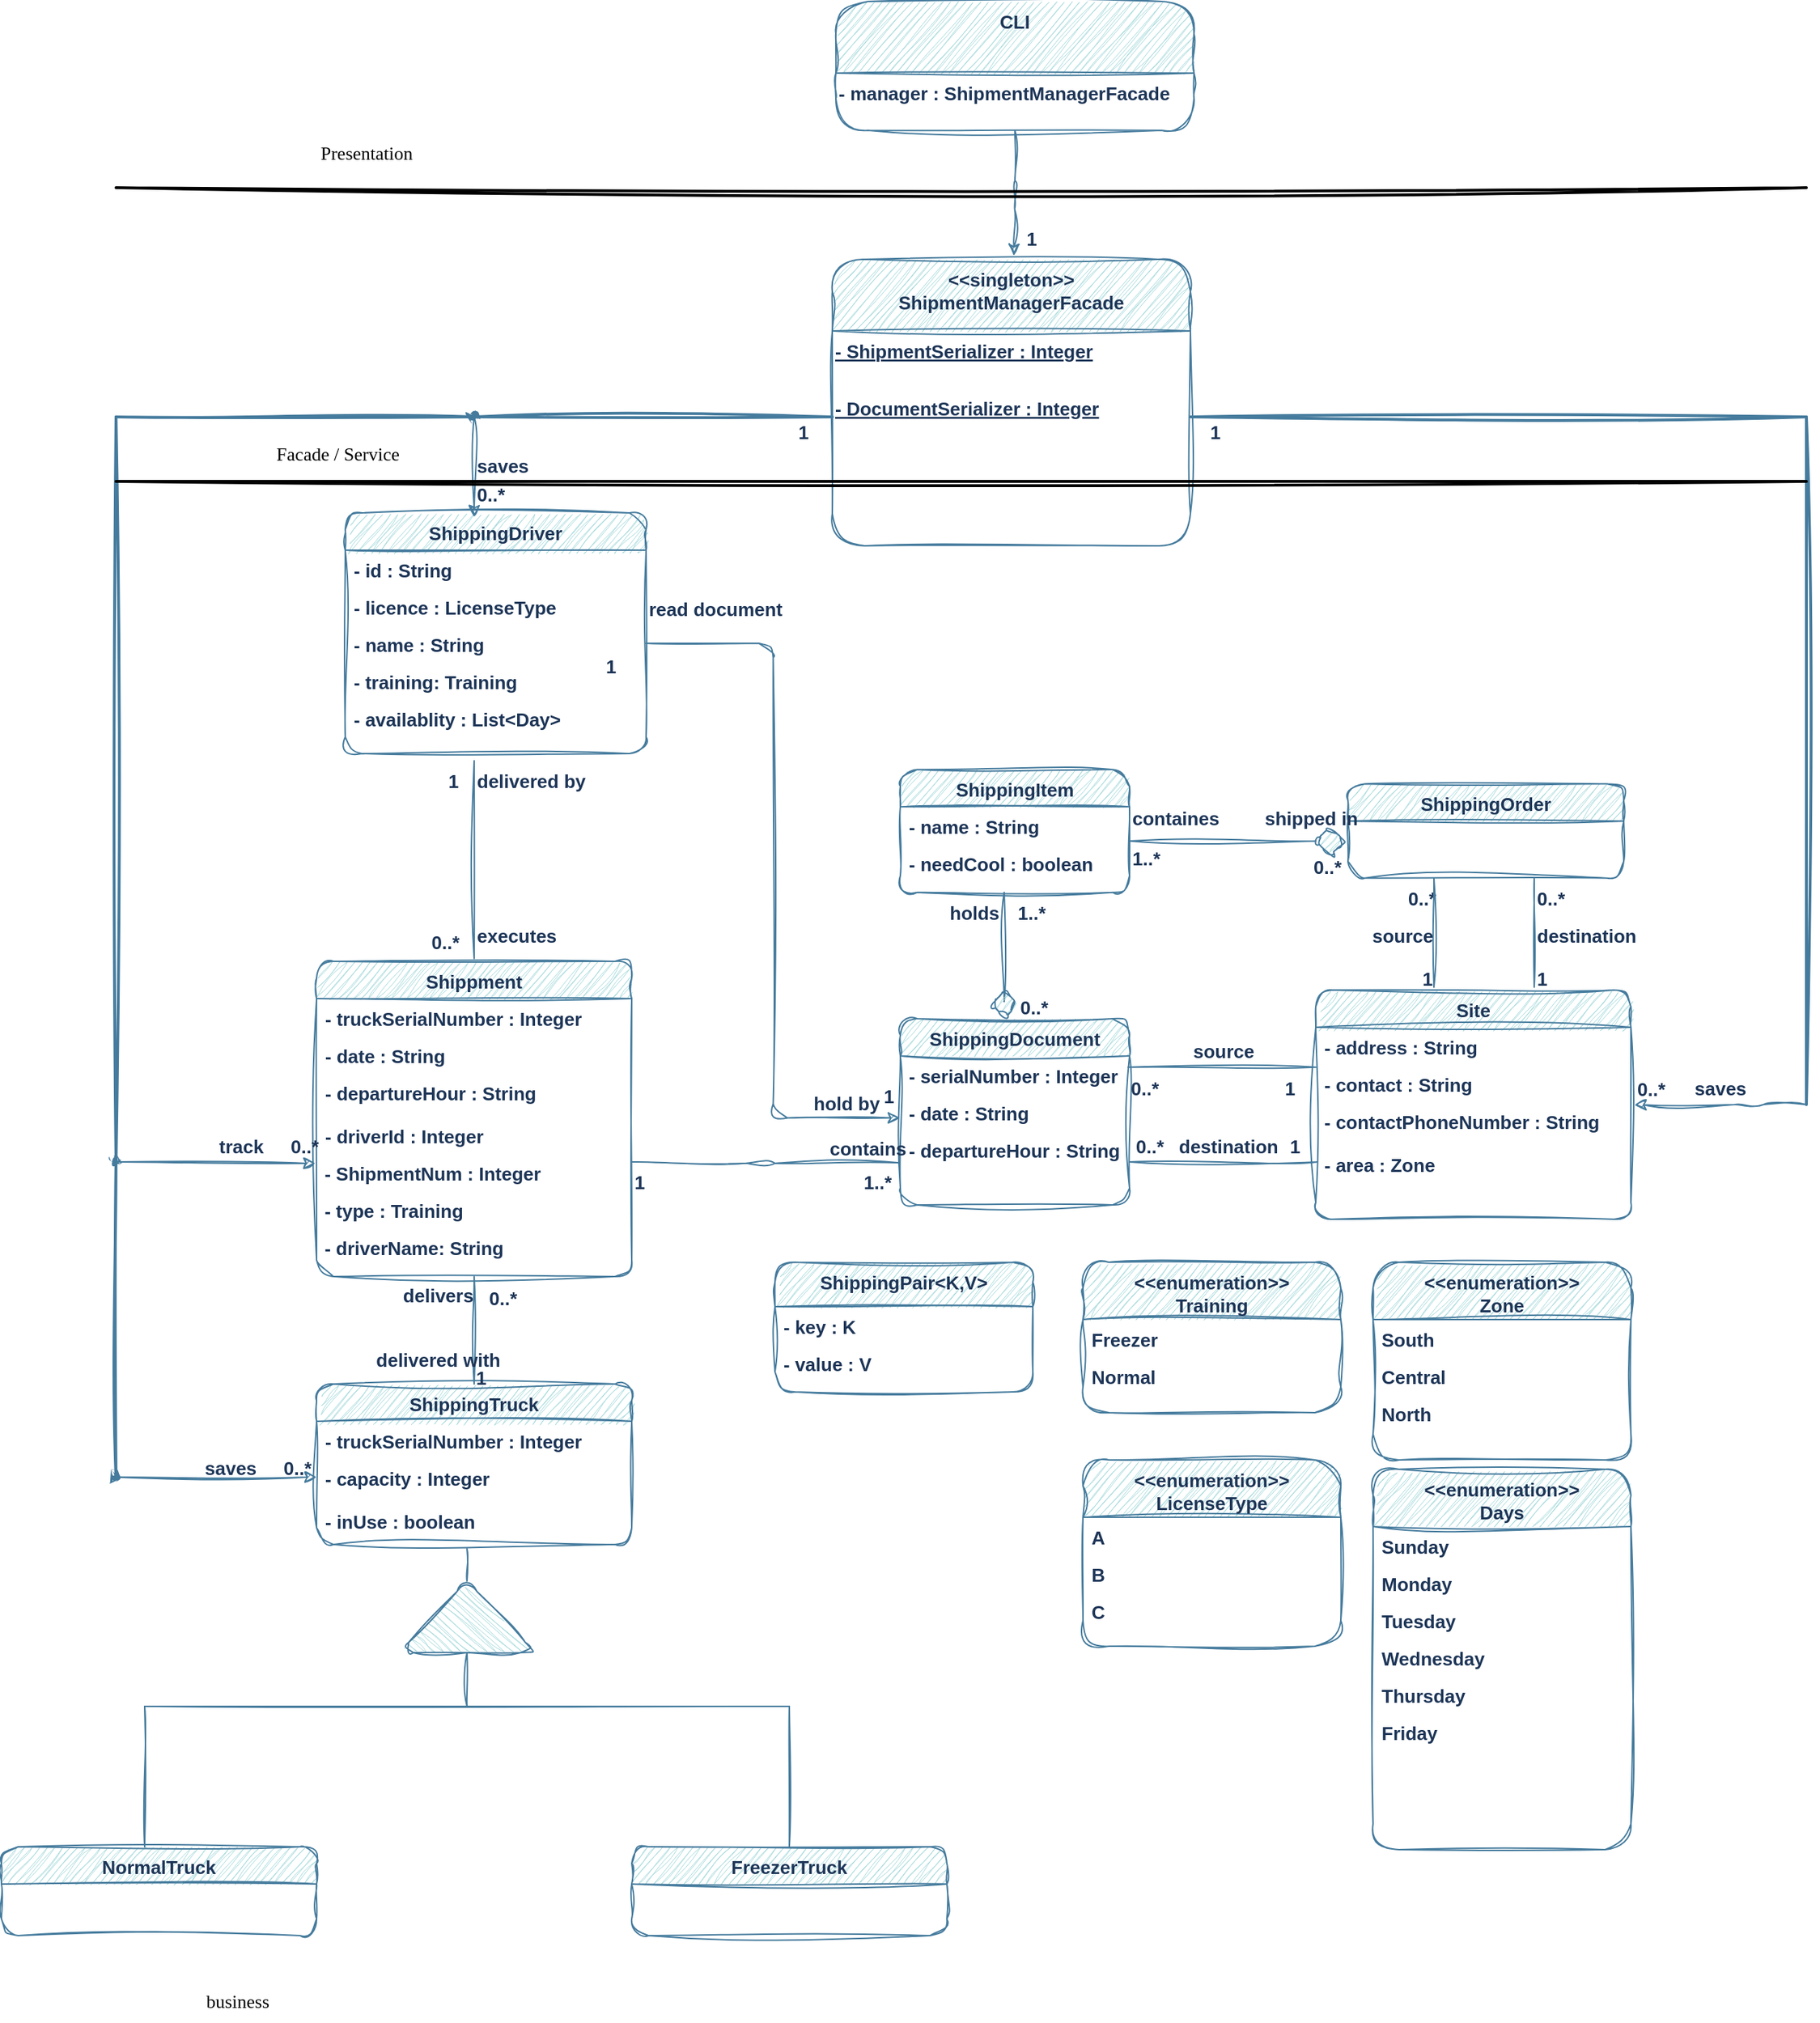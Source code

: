 <mxfile version="21.2.3" type="device">
  <diagram id="C5RBs43oDa-KdzZeNtuy" name="Page-1">
    <mxGraphModel dx="2261" dy="1925" grid="1" gridSize="10" guides="1" tooltips="1" connect="1" arrows="1" fold="1" page="1" pageScale="1" pageWidth="827" pageHeight="1169" background="#FFFFFF" math="0" shadow="0">
      <root>
        <mxCell id="WIyWlLk6GJQsqaUBKTNV-0" />
        <mxCell id="WIyWlLk6GJQsqaUBKTNV-1" parent="WIyWlLk6GJQsqaUBKTNV-0" />
        <mxCell id="1YX3O5atT9joZC8HnzX4-1" value="Shippment" style="swimlane;fontStyle=1;align=center;verticalAlign=top;childLayout=stackLayout;horizontal=1;startSize=26;horizontalStack=0;resizeParent=1;resizeLast=0;collapsible=1;marginBottom=0;rounded=1;shadow=0;strokeWidth=1;labelBackgroundColor=none;fillColor=#A8DADC;strokeColor=#457B9D;fontColor=#1D3557;sketch=1;curveFitting=1;jiggle=2;fontSize=13;" parent="WIyWlLk6GJQsqaUBKTNV-1" vertex="1">
          <mxGeometry x="-110" y="-440" width="220" height="220" as="geometry">
            <mxRectangle x="130" y="380" width="160" height="26" as="alternateBounds" />
          </mxGeometry>
        </mxCell>
        <mxCell id="1YX3O5atT9joZC8HnzX4-44" value="- truckSerialNumber : Integer" style="text;align=left;verticalAlign=top;spacingLeft=4;spacingRight=4;overflow=hidden;rotatable=0;points=[[0,0.5],[1,0.5]];portConstraint=eastwest;labelBackgroundColor=none;fontColor=#1D3557;rounded=1;sketch=1;curveFitting=1;jiggle=2;fontStyle=1;fontSize=13;horizontal=1;" parent="1YX3O5atT9joZC8HnzX4-1" vertex="1">
          <mxGeometry y="26" width="220" height="26" as="geometry" />
        </mxCell>
        <mxCell id="1YX3O5atT9joZC8HnzX4-46" value="- date : String" style="text;align=left;verticalAlign=top;spacingLeft=4;spacingRight=4;overflow=hidden;rotatable=0;points=[[0,0.5],[1,0.5]];portConstraint=eastwest;labelBackgroundColor=none;fontColor=#1D3557;rounded=1;sketch=1;curveFitting=1;jiggle=2;fontStyle=1;fontSize=13;horizontal=1;" parent="1YX3O5atT9joZC8HnzX4-1" vertex="1">
          <mxGeometry y="52" width="220" height="26" as="geometry" />
        </mxCell>
        <mxCell id="1YX3O5atT9joZC8HnzX4-47" value="- departureHour : String" style="text;align=left;verticalAlign=top;spacingLeft=4;spacingRight=4;overflow=hidden;rotatable=0;points=[[0,0.5],[1,0.5]];portConstraint=eastwest;labelBackgroundColor=none;fontColor=#1D3557;rounded=1;sketch=1;curveFitting=1;jiggle=2;fontStyle=1;fontSize=13;horizontal=1;" parent="1YX3O5atT9joZC8HnzX4-1" vertex="1">
          <mxGeometry y="78" width="220" height="30" as="geometry" />
        </mxCell>
        <mxCell id="1YX3O5atT9joZC8HnzX4-61" value="- driverId : Integer" style="text;align=left;verticalAlign=top;spacingLeft=4;spacingRight=4;overflow=hidden;rotatable=0;points=[[0,0.5],[1,0.5]];portConstraint=eastwest;labelBackgroundColor=none;fontColor=#1D3557;rounded=1;sketch=1;curveFitting=1;jiggle=2;fontStyle=1;fontSize=13;horizontal=1;" parent="1YX3O5atT9joZC8HnzX4-1" vertex="1">
          <mxGeometry y="108" width="220" height="26" as="geometry" />
        </mxCell>
        <mxCell id="qmZe3fj-Rc2_9pC85wUy-11" value=" - ShipmentNum : Integer&#xa;" style="text;labelBackgroundColor=none;fontColor=#1D3557;rounded=1;sketch=1;curveFitting=1;jiggle=2;fontStyle=1;fontSize=13;horizontal=1;" parent="1YX3O5atT9joZC8HnzX4-1" vertex="1">
          <mxGeometry y="134" width="220" height="26" as="geometry" />
        </mxCell>
        <mxCell id="TIuvOmEfhRoQdAGOMbNV-15" value=" - type : Training" style="text;labelBackgroundColor=none;fontColor=#1D3557;rounded=1;sketch=1;curveFitting=1;jiggle=2;fontStyle=1;fontSize=13;horizontal=1;" parent="1YX3O5atT9joZC8HnzX4-1" vertex="1">
          <mxGeometry y="160" width="220" height="26" as="geometry" />
        </mxCell>
        <mxCell id="TIuvOmEfhRoQdAGOMbNV-16" value=" - driverName: String" style="text;labelBackgroundColor=none;fontColor=#1D3557;rounded=1;sketch=1;curveFitting=1;jiggle=2;fontStyle=1;fontSize=13;horizontal=1;" parent="1YX3O5atT9joZC8HnzX4-1" vertex="1">
          <mxGeometry y="186" width="220" height="26" as="geometry" />
        </mxCell>
        <mxCell id="1YX3O5atT9joZC8HnzX4-6" value="ShippingDocument" style="swimlane;fontStyle=1;align=center;verticalAlign=top;childLayout=stackLayout;horizontal=1;startSize=26;horizontalStack=0;resizeParent=1;resizeLast=0;collapsible=1;marginBottom=0;rounded=1;shadow=0;strokeWidth=1;labelBackgroundColor=none;fillColor=#A8DADC;strokeColor=#457B9D;fontColor=#1D3557;sketch=1;curveFitting=1;jiggle=2;fontSize=13;" parent="WIyWlLk6GJQsqaUBKTNV-1" vertex="1">
          <mxGeometry x="297.5" y="-400" width="160" height="130" as="geometry">
            <mxRectangle x="130" y="380" width="160" height="26" as="alternateBounds" />
          </mxGeometry>
        </mxCell>
        <mxCell id="1YX3O5atT9joZC8HnzX4-28" value="- serialNumber : Integer" style="text;align=left;verticalAlign=top;spacingLeft=4;spacingRight=4;overflow=hidden;rotatable=0;points=[[0,0.5],[1,0.5]];portConstraint=eastwest;labelBackgroundColor=none;fontColor=#1D3557;rounded=1;sketch=1;curveFitting=1;jiggle=2;fontStyle=1;fontSize=13;horizontal=1;" parent="1YX3O5atT9joZC8HnzX4-6" vertex="1">
          <mxGeometry y="26" width="160" height="26" as="geometry" />
        </mxCell>
        <mxCell id="1YX3O5atT9joZC8HnzX4-22" value="- date : String" style="text;align=left;verticalAlign=top;spacingLeft=4;spacingRight=4;overflow=hidden;rotatable=0;points=[[0,0.5],[1,0.5]];portConstraint=eastwest;labelBackgroundColor=none;fontColor=#1D3557;rounded=1;sketch=1;curveFitting=1;jiggle=2;fontStyle=1;fontSize=13;horizontal=1;" parent="1YX3O5atT9joZC8HnzX4-6" vertex="1">
          <mxGeometry y="52" width="160" height="26" as="geometry" />
        </mxCell>
        <mxCell id="1YX3O5atT9joZC8HnzX4-23" value="- departureHour : String" style="text;align=left;verticalAlign=top;spacingLeft=4;spacingRight=4;overflow=hidden;rotatable=0;points=[[0,0.5],[1,0.5]];portConstraint=eastwest;labelBackgroundColor=none;fontColor=#1D3557;rounded=1;sketch=1;curveFitting=1;jiggle=2;fontStyle=1;fontSize=13;horizontal=1;" parent="1YX3O5atT9joZC8HnzX4-6" vertex="1">
          <mxGeometry y="78" width="160" height="26" as="geometry" />
        </mxCell>
        <mxCell id="1YX3O5atT9joZC8HnzX4-16" value="ShippingDriver" style="swimlane;fontStyle=1;align=center;verticalAlign=top;childLayout=stackLayout;horizontal=1;startSize=26;horizontalStack=0;resizeParent=1;resizeLast=0;collapsible=1;marginBottom=0;rounded=1;shadow=0;strokeWidth=1;labelBackgroundColor=none;fillColor=#A8DADC;strokeColor=#457B9D;fontColor=#1D3557;sketch=1;curveFitting=1;jiggle=2;fontSize=13;" parent="WIyWlLk6GJQsqaUBKTNV-1" vertex="1">
          <mxGeometry x="-90" y="-753" width="210" height="168" as="geometry">
            <mxRectangle x="130" y="380" width="160" height="26" as="alternateBounds" />
          </mxGeometry>
        </mxCell>
        <mxCell id="1YX3O5atT9joZC8HnzX4-17" value="- id : String" style="text;align=left;verticalAlign=top;spacingLeft=4;spacingRight=4;overflow=hidden;rotatable=0;points=[[0,0.5],[1,0.5]];portConstraint=eastwest;labelBackgroundColor=none;fontColor=#1D3557;rounded=1;sketch=1;curveFitting=1;jiggle=2;fontStyle=1;fontSize=13;horizontal=1;" parent="1YX3O5atT9joZC8HnzX4-16" vertex="1">
          <mxGeometry y="26" width="210" height="26" as="geometry" />
        </mxCell>
        <mxCell id="1YX3O5atT9joZC8HnzX4-31" value="- licence : LicenseType" style="text;align=left;verticalAlign=top;spacingLeft=4;spacingRight=4;overflow=hidden;rotatable=0;points=[[0,0.5],[1,0.5]];portConstraint=eastwest;labelBackgroundColor=none;fontColor=#1D3557;rounded=1;sketch=1;curveFitting=1;jiggle=2;fontStyle=1;fontSize=13;horizontal=1;" parent="1YX3O5atT9joZC8HnzX4-16" vertex="1">
          <mxGeometry y="52" width="210" height="26" as="geometry" />
        </mxCell>
        <mxCell id="1YX3O5atT9joZC8HnzX4-42" value="- name : String" style="text;align=left;verticalAlign=top;spacingLeft=4;spacingRight=4;overflow=hidden;rotatable=0;points=[[0,0.5],[1,0.5]];portConstraint=eastwest;labelBackgroundColor=none;fontColor=#1D3557;rounded=1;sketch=1;curveFitting=1;jiggle=2;fontStyle=1;fontSize=13;horizontal=1;" parent="1YX3O5atT9joZC8HnzX4-16" vertex="1">
          <mxGeometry y="78" width="210" height="26" as="geometry" />
        </mxCell>
        <mxCell id="lpTvlG-ydweVIwiQ5qW0-106" value="- training: Training" style="text;align=left;verticalAlign=top;spacingLeft=4;spacingRight=4;overflow=hidden;rotatable=0;points=[[0,0.5],[1,0.5]];portConstraint=eastwest;labelBackgroundColor=none;fontColor=#1D3557;rounded=1;sketch=1;curveFitting=1;jiggle=2;fontStyle=1;fontSize=13;horizontal=1;" parent="1YX3O5atT9joZC8HnzX4-16" vertex="1">
          <mxGeometry y="104" width="210" height="26" as="geometry" />
        </mxCell>
        <mxCell id="qmZe3fj-Rc2_9pC85wUy-5" value="- availablity : List&lt;Day&gt;" style="text;align=left;verticalAlign=top;spacingLeft=4;spacingRight=4;overflow=hidden;rotatable=0;points=[[0,0.5],[1,0.5]];portConstraint=eastwest;labelBackgroundColor=none;fontColor=#1D3557;rounded=1;sketch=1;curveFitting=1;jiggle=2;fontStyle=1;fontSize=13;horizontal=1;" parent="1YX3O5atT9joZC8HnzX4-16" vertex="1">
          <mxGeometry y="130" width="210" height="26" as="geometry" />
        </mxCell>
        <mxCell id="1YX3O5atT9joZC8HnzX4-32" value="&lt;&lt;enumeration&gt;&gt;&#xa;LicenseType" style="swimlane;fontStyle=1;align=center;verticalAlign=top;childLayout=stackLayout;horizontal=1;startSize=40;horizontalStack=0;resizeParent=1;resizeLast=0;collapsible=1;marginBottom=0;rounded=1;shadow=0;strokeWidth=1;labelBackgroundColor=none;fillColor=#A8DADC;strokeColor=#457B9D;fontColor=#1D3557;sketch=1;curveFitting=1;jiggle=2;fontSize=13;" parent="WIyWlLk6GJQsqaUBKTNV-1" vertex="1">
          <mxGeometry x="425" y="-92" width="180" height="130" as="geometry">
            <mxRectangle x="130" y="380" width="160" height="26" as="alternateBounds" />
          </mxGeometry>
        </mxCell>
        <mxCell id="1YX3O5atT9joZC8HnzX4-35" value="A" style="text;align=left;verticalAlign=top;spacingLeft=4;spacingRight=4;overflow=hidden;rotatable=0;points=[[0,0.5],[1,0.5]];portConstraint=eastwest;labelBackgroundColor=none;fontColor=#1D3557;rounded=1;sketch=1;curveFitting=1;jiggle=2;fontStyle=1;fontSize=13;horizontal=1;" parent="1YX3O5atT9joZC8HnzX4-32" vertex="1">
          <mxGeometry y="40" width="180" height="26" as="geometry" />
        </mxCell>
        <mxCell id="1YX3O5atT9joZC8HnzX4-36" value="B" style="text;align=left;verticalAlign=top;spacingLeft=4;spacingRight=4;overflow=hidden;rotatable=0;points=[[0,0.5],[1,0.5]];portConstraint=eastwest;labelBackgroundColor=none;fontColor=#1D3557;rounded=1;sketch=1;curveFitting=1;jiggle=2;fontStyle=1;fontSize=13;horizontal=1;" parent="1YX3O5atT9joZC8HnzX4-32" vertex="1">
          <mxGeometry y="66" width="180" height="26" as="geometry" />
        </mxCell>
        <mxCell id="1YX3O5atT9joZC8HnzX4-37" value="C" style="text;align=left;verticalAlign=top;spacingLeft=4;spacingRight=4;overflow=hidden;rotatable=0;points=[[0,0.5],[1,0.5]];portConstraint=eastwest;labelBackgroundColor=none;fontColor=#1D3557;rounded=1;sketch=1;curveFitting=1;jiggle=2;fontStyle=1;fontSize=13;horizontal=1;" parent="1YX3O5atT9joZC8HnzX4-32" vertex="1">
          <mxGeometry y="92" width="180" height="26" as="geometry" />
        </mxCell>
        <mxCell id="1YX3O5atT9joZC8HnzX4-38" value="&lt;&lt;enumeration&gt;&gt;&#xa;Zone" style="swimlane;fontStyle=1;align=center;verticalAlign=top;childLayout=stackLayout;horizontal=1;startSize=40;horizontalStack=0;resizeParent=1;resizeLast=0;collapsible=1;marginBottom=0;rounded=1;shadow=0;strokeWidth=1;labelBackgroundColor=none;fillColor=#A8DADC;strokeColor=#457B9D;fontColor=#1D3557;sketch=1;curveFitting=1;jiggle=2;fontSize=13;" parent="WIyWlLk6GJQsqaUBKTNV-1" vertex="1">
          <mxGeometry x="627.5" y="-230" width="180" height="138" as="geometry">
            <mxRectangle x="737.5" y="430" width="160" height="26" as="alternateBounds" />
          </mxGeometry>
        </mxCell>
        <mxCell id="1YX3O5atT9joZC8HnzX4-39" value="South" style="text;align=left;verticalAlign=top;spacingLeft=4;spacingRight=4;overflow=hidden;rotatable=0;points=[[0,0.5],[1,0.5]];portConstraint=eastwest;labelBackgroundColor=none;fontColor=#1D3557;rounded=1;sketch=1;curveFitting=1;jiggle=2;fontStyle=1;fontSize=13;horizontal=1;" parent="1YX3O5atT9joZC8HnzX4-38" vertex="1">
          <mxGeometry y="40" width="180" height="26" as="geometry" />
        </mxCell>
        <mxCell id="1YX3O5atT9joZC8HnzX4-40" value="Central" style="text;align=left;verticalAlign=top;spacingLeft=4;spacingRight=4;overflow=hidden;rotatable=0;points=[[0,0.5],[1,0.5]];portConstraint=eastwest;labelBackgroundColor=none;fontColor=#1D3557;rounded=1;sketch=1;curveFitting=1;jiggle=2;fontStyle=1;fontSize=13;horizontal=1;" parent="1YX3O5atT9joZC8HnzX4-38" vertex="1">
          <mxGeometry y="66" width="180" height="26" as="geometry" />
        </mxCell>
        <mxCell id="1YX3O5atT9joZC8HnzX4-41" value="North" style="text;align=left;verticalAlign=top;spacingLeft=4;spacingRight=4;overflow=hidden;rotatable=0;points=[[0,0.5],[1,0.5]];portConstraint=eastwest;labelBackgroundColor=none;fontColor=#1D3557;rounded=1;sketch=1;curveFitting=1;jiggle=2;fontStyle=1;fontSize=13;horizontal=1;" parent="1YX3O5atT9joZC8HnzX4-38" vertex="1">
          <mxGeometry y="92" width="180" height="26" as="geometry" />
        </mxCell>
        <mxCell id="1YX3O5atT9joZC8HnzX4-55" value="ShippingOrder" style="swimlane;fontStyle=1;align=center;verticalAlign=top;childLayout=stackLayout;horizontal=1;startSize=26;horizontalStack=0;resizeParent=1;resizeLast=0;collapsible=1;marginBottom=0;rounded=1;shadow=0;strokeWidth=1;labelBackgroundColor=none;fillColor=#A8DADC;strokeColor=#457B9D;fontColor=#1D3557;sketch=1;curveFitting=1;jiggle=2;fontSize=13;" parent="WIyWlLk6GJQsqaUBKTNV-1" vertex="1">
          <mxGeometry x="610" y="-563.87" width="192.5" height="65.75" as="geometry">
            <mxRectangle x="130" y="380" width="160" height="26" as="alternateBounds" />
          </mxGeometry>
        </mxCell>
        <mxCell id="1YX3O5atT9joZC8HnzX4-81" value="Site" style="swimlane;fontStyle=1;align=center;verticalAlign=top;childLayout=stackLayout;horizontal=1;startSize=26;horizontalStack=0;resizeParent=1;resizeLast=0;collapsible=1;marginBottom=0;rounded=1;shadow=0;strokeWidth=1;labelBackgroundColor=none;fillColor=#A8DADC;strokeColor=#457B9D;fontColor=#1D3557;sketch=1;curveFitting=1;jiggle=2;fontSize=13;" parent="WIyWlLk6GJQsqaUBKTNV-1" vertex="1">
          <mxGeometry x="587.5" y="-420" width="220" height="160" as="geometry">
            <mxRectangle x="130" y="380" width="160" height="26" as="alternateBounds" />
          </mxGeometry>
        </mxCell>
        <mxCell id="1YX3O5atT9joZC8HnzX4-82" value="- address : String   " style="text;align=left;verticalAlign=top;spacingLeft=4;spacingRight=4;overflow=hidden;rotatable=0;points=[[0,0.5],[1,0.5]];portConstraint=eastwest;labelBackgroundColor=none;fontColor=#1D3557;rounded=1;sketch=1;curveFitting=1;jiggle=2;fontStyle=1;fontSize=13;horizontal=1;" parent="1YX3O5atT9joZC8HnzX4-81" vertex="1">
          <mxGeometry y="26" width="220" height="26" as="geometry" />
        </mxCell>
        <mxCell id="1YX3O5atT9joZC8HnzX4-83" value="- contact : String" style="text;align=left;verticalAlign=top;spacingLeft=4;spacingRight=4;overflow=hidden;rotatable=0;points=[[0,0.5],[1,0.5]];portConstraint=eastwest;labelBackgroundColor=none;fontColor=#1D3557;rounded=1;sketch=1;curveFitting=1;jiggle=2;fontStyle=1;fontSize=13;horizontal=1;" parent="1YX3O5atT9joZC8HnzX4-81" vertex="1">
          <mxGeometry y="52" width="220" height="26" as="geometry" />
        </mxCell>
        <mxCell id="1YX3O5atT9joZC8HnzX4-84" value="- contactPhoneNumber : String " style="text;align=left;verticalAlign=top;spacingLeft=4;spacingRight=4;overflow=hidden;rotatable=0;points=[[0,0.5],[1,0.5]];portConstraint=eastwest;labelBackgroundColor=none;fontColor=#1D3557;rounded=1;sketch=1;curveFitting=1;jiggle=2;fontStyle=1;fontSize=13;horizontal=1;" parent="1YX3O5atT9joZC8HnzX4-81" vertex="1">
          <mxGeometry y="78" width="220" height="30" as="geometry" />
        </mxCell>
        <mxCell id="1YX3O5atT9joZC8HnzX4-92" value="- area : Zone" style="text;align=left;verticalAlign=top;spacingLeft=4;spacingRight=4;overflow=hidden;rotatable=0;points=[[0,0.5],[1,0.5]];portConstraint=eastwest;labelBackgroundColor=none;fontColor=#1D3557;rounded=1;sketch=1;curveFitting=1;jiggle=2;fontStyle=1;fontSize=13;horizontal=1;" parent="1YX3O5atT9joZC8HnzX4-81" vertex="1">
          <mxGeometry y="108" width="220" height="30" as="geometry" />
        </mxCell>
        <mxCell id="1YX3O5atT9joZC8HnzX4-98" value="ShippingTruck" style="swimlane;fontStyle=1;align=center;verticalAlign=top;childLayout=stackLayout;horizontal=1;startSize=26;horizontalStack=0;resizeParent=1;resizeLast=0;collapsible=1;marginBottom=0;rounded=1;shadow=0;strokeWidth=1;labelBackgroundColor=none;fillColor=#A8DADC;strokeColor=#457B9D;fontColor=#1D3557;sketch=1;curveFitting=1;jiggle=2;fontSize=13;" parent="WIyWlLk6GJQsqaUBKTNV-1" vertex="1">
          <mxGeometry x="-110" y="-145" width="220" height="112" as="geometry">
            <mxRectangle y="515" width="160" height="26" as="alternateBounds" />
          </mxGeometry>
        </mxCell>
        <mxCell id="1YX3O5atT9joZC8HnzX4-99" value="- truckSerialNumber : Integer" style="text;align=left;verticalAlign=top;spacingLeft=4;spacingRight=4;overflow=hidden;rotatable=0;points=[[0,0.5],[1,0.5]];portConstraint=eastwest;labelBackgroundColor=none;fontColor=#1D3557;rounded=1;sketch=1;curveFitting=1;jiggle=2;fontStyle=1;fontSize=13;horizontal=1;" parent="1YX3O5atT9joZC8HnzX4-98" vertex="1">
          <mxGeometry y="26" width="220" height="26" as="geometry" />
        </mxCell>
        <mxCell id="1YX3O5atT9joZC8HnzX4-101" value="- capacity : Integer" style="text;align=left;verticalAlign=top;spacingLeft=4;spacingRight=4;overflow=hidden;rotatable=0;points=[[0,0.5],[1,0.5]];portConstraint=eastwest;labelBackgroundColor=none;fontColor=#1D3557;rounded=1;sketch=1;curveFitting=1;jiggle=2;fontStyle=1;fontSize=13;horizontal=1;" parent="1YX3O5atT9joZC8HnzX4-98" vertex="1">
          <mxGeometry y="52" width="220" height="30" as="geometry" />
        </mxCell>
        <mxCell id="TIuvOmEfhRoQdAGOMbNV-24" value="- inUse : boolean" style="text;align=left;verticalAlign=top;spacingLeft=4;spacingRight=4;overflow=hidden;rotatable=0;points=[[0,0.5],[1,0.5]];portConstraint=eastwest;labelBackgroundColor=none;fontColor=#1D3557;rounded=1;sketch=1;curveFitting=1;jiggle=2;fontStyle=1;fontSize=13;horizontal=1;" parent="1YX3O5atT9joZC8HnzX4-98" vertex="1">
          <mxGeometry y="82" width="220" height="30" as="geometry" />
        </mxCell>
        <mxCell id="1YX3O5atT9joZC8HnzX4-108" value=" &lt;&lt;singleton&gt;&gt;&#xa;ShipmentManagerFacade" style="swimlane;fontStyle=1;align=center;verticalAlign=top;childLayout=stackLayout;horizontal=1;startSize=50;horizontalStack=0;resizeParent=1;resizeLast=0;collapsible=1;marginBottom=0;rounded=1;shadow=0;strokeWidth=1;labelBackgroundColor=none;fillColor=#A8DADC;strokeColor=#457B9D;fontColor=#1D3557;sketch=1;curveFitting=1;jiggle=2;fontSize=13;" parent="WIyWlLk6GJQsqaUBKTNV-1" vertex="1">
          <mxGeometry x="250" y="-930" width="250" height="200" as="geometry">
            <mxRectangle x="130" y="380" width="160" height="26" as="alternateBounds" />
          </mxGeometry>
        </mxCell>
        <mxCell id="TIuvOmEfhRoQdAGOMbNV-12" value="- ShipmentSerializer : Integer" style="text;labelBackgroundColor=none;fontColor=#1D3557;rounded=1;sketch=1;curveFitting=1;jiggle=2;fontStyle=5;fontSize=13;horizontal=1;" parent="1YX3O5atT9joZC8HnzX4-108" vertex="1">
          <mxGeometry y="50" width="250" height="40" as="geometry" />
        </mxCell>
        <mxCell id="TIuvOmEfhRoQdAGOMbNV-13" value="- DocumentSerializer : Integer" style="text;labelBackgroundColor=none;fontColor=#1D3557;rounded=1;sketch=1;curveFitting=1;jiggle=2;fontStyle=5;fontSize=13;horizontal=1;" parent="1YX3O5atT9joZC8HnzX4-108" vertex="1">
          <mxGeometry y="90" width="250" height="40" as="geometry" />
        </mxCell>
        <mxCell id="1YX3O5atT9joZC8HnzX4-132" value="" style="endArrow=none;rounded=1;entryX=0;entryY=0.5;entryDx=0;entryDy=0;exitX=0;exitY=0;exitDx=0;exitDy=0;labelBackgroundColor=none;strokeColor=#457B9D;fontColor=default;sketch=1;curveFitting=1;jiggle=2;fontStyle=1;fontSize=13;horizontal=1;" parent="WIyWlLk6GJQsqaUBKTNV-1" source="lpTvlG-ydweVIwiQ5qW0-74" target="lpTvlG-ydweVIwiQ5qW0-72" edge="1">
          <mxGeometry width="50" height="50" relative="1" as="geometry">
            <mxPoint x="680" y="-468.46" as="sourcePoint" />
            <mxPoint x="811" y="-468.46" as="targetPoint" />
          </mxGeometry>
        </mxCell>
        <mxCell id="1YX3O5atT9joZC8HnzX4-136" value="" style="endArrow=none;rounded=1;exitX=0.5;exitY=1;exitDx=0;exitDy=0;entryX=0.5;entryY=0;entryDx=0;entryDy=0;labelBackgroundColor=none;strokeColor=#457B9D;fontColor=default;sketch=1;curveFitting=1;jiggle=2;fontStyle=1;fontSize=13;horizontal=1;" parent="WIyWlLk6GJQsqaUBKTNV-1" source="1YX3O5atT9joZC8HnzX4-1" target="1YX3O5atT9joZC8HnzX4-98" edge="1">
          <mxGeometry width="50" height="50" relative="1" as="geometry">
            <mxPoint x="-65.5" y="-180" as="sourcePoint" />
            <mxPoint x="-60" y="-150" as="targetPoint" />
          </mxGeometry>
        </mxCell>
        <mxCell id="1YX3O5atT9joZC8HnzX4-138" value="" style="endArrow=none;rounded=1;exitX=0;exitY=0;exitDx=0;exitDy=0;entryX=0;entryY=0.75;entryDx=0;entryDy=0;labelBackgroundColor=none;strokeColor=#457B9D;fontColor=default;sketch=1;curveFitting=1;jiggle=2;fontStyle=1;fontSize=13;horizontal=1;" parent="WIyWlLk6GJQsqaUBKTNV-1" source="1YX3O5atT9joZC8HnzX4-160" target="1YX3O5atT9joZC8HnzX4-159" edge="1">
          <mxGeometry width="50" height="50" relative="1" as="geometry">
            <mxPoint x="-0.21" y="-445" as="sourcePoint" />
            <mxPoint x="-0.21" y="-380" as="targetPoint" />
          </mxGeometry>
        </mxCell>
        <mxCell id="1YX3O5atT9joZC8HnzX4-139" value="1" style="text;strokeColor=none;fillColor=none;align=center;verticalAlign=middle;rounded=1;labelBackgroundColor=none;fontColor=#1D3557;sketch=1;curveFitting=1;jiggle=2;fontStyle=1;fontSize=13;horizontal=1;" parent="WIyWlLk6GJQsqaUBKTNV-1" vertex="1">
          <mxGeometry y="-155" width="10" height="10" as="geometry" />
        </mxCell>
        <mxCell id="1YX3O5atT9joZC8HnzX4-140" value="0..*" style="text;strokeColor=none;fillColor=none;align=center;verticalAlign=middle;rounded=1;labelBackgroundColor=none;fontColor=#1D3557;sketch=1;curveFitting=1;jiggle=2;fontStyle=1;fontSize=13;horizontal=1;" parent="WIyWlLk6GJQsqaUBKTNV-1" vertex="1">
          <mxGeometry x="20" y="-210" height="8.5" as="geometry" />
        </mxCell>
        <mxCell id="1YX3O5atT9joZC8HnzX4-141" value="delivers" style="text;strokeColor=none;fillColor=none;align=center;verticalAlign=middle;rounded=1;labelBackgroundColor=none;fontColor=#1D3557;sketch=1;curveFitting=1;jiggle=2;fontStyle=1;fontSize=13;horizontal=1;" parent="WIyWlLk6GJQsqaUBKTNV-1" vertex="1">
          <mxGeometry x="-30" y="-210" width="10" height="5" as="geometry" />
        </mxCell>
        <mxCell id="1YX3O5atT9joZC8HnzX4-145" value="delivered with" style="text;strokeColor=none;fillColor=none;align=center;verticalAlign=middle;rounded=1;labelBackgroundColor=none;fontColor=#1D3557;sketch=1;curveFitting=1;jiggle=2;fontStyle=1;fontSize=13;horizontal=1;" parent="WIyWlLk6GJQsqaUBKTNV-1" vertex="1">
          <mxGeometry x="-35" y="-170" width="20" height="15" as="geometry" />
        </mxCell>
        <mxCell id="1YX3O5atT9joZC8HnzX4-150" value="" style="endArrow=none;rounded=1;exitX=0;exitY=0;exitDx=0;exitDy=0;entryX=-0.003;entryY=0.869;entryDx=0;entryDy=0;entryPerimeter=0;labelBackgroundColor=none;strokeColor=#457B9D;fontColor=default;sketch=1;curveFitting=1;jiggle=2;fontStyle=1;fontSize=13;horizontal=1;" parent="WIyWlLk6GJQsqaUBKTNV-1" source="1YX3O5atT9joZC8HnzX4-156" target="1YX3O5atT9joZC8HnzX4-23" edge="1">
          <mxGeometry width="50" height="50" relative="1" as="geometry">
            <mxPoint x="190" y="-250" as="sourcePoint" />
            <mxPoint x="240" y="-300" as="targetPoint" />
            <Array as="points">
              <mxPoint x="200" y="-299" />
            </Array>
          </mxGeometry>
        </mxCell>
        <mxCell id="1YX3O5atT9joZC8HnzX4-153" value="contains" style="text;align=center;verticalAlign=middle;resizable=0;points=[];autosize=1;strokeColor=none;fillColor=none;labelBackgroundColor=none;fontColor=#1D3557;rounded=1;sketch=1;curveFitting=1;jiggle=2;fontStyle=1;fontSize=13;horizontal=1;" parent="WIyWlLk6GJQsqaUBKTNV-1" vertex="1">
          <mxGeometry x="235" y="-325" width="80" height="30" as="geometry" />
        </mxCell>
        <mxCell id="1YX3O5atT9joZC8HnzX4-154" value="1..*" style="text;labelBackgroundColor=none;fontColor=#1D3557;rounded=1;sketch=1;curveFitting=1;jiggle=2;fontStyle=1;fontSize=13;horizontal=1;" parent="WIyWlLk6GJQsqaUBKTNV-1" vertex="1">
          <mxGeometry x="270" y="-300" width="20" height="40" as="geometry" />
        </mxCell>
        <mxCell id="1YX3O5atT9joZC8HnzX4-156" value="1" style="text;labelBackgroundColor=none;fontColor=#1D3557;rounded=1;sketch=1;curveFitting=1;jiggle=2;fontStyle=1;fontSize=13;horizontal=1;" parent="WIyWlLk6GJQsqaUBKTNV-1" vertex="1">
          <mxGeometry x="110" y="-300" width="20" height="40" as="geometry" />
        </mxCell>
        <mxCell id="1YX3O5atT9joZC8HnzX4-159" value="executes" style="text;labelBackgroundColor=none;fontColor=#1D3557;rounded=1;sketch=1;curveFitting=1;jiggle=2;fontStyle=1;fontSize=13;horizontal=1;" parent="WIyWlLk6GJQsqaUBKTNV-1" vertex="1">
          <mxGeometry y="-472" width="80" height="40" as="geometry" />
        </mxCell>
        <mxCell id="1YX3O5atT9joZC8HnzX4-160" value="delivered by" style="text;labelBackgroundColor=none;fontColor=#1D3557;rounded=1;sketch=1;curveFitting=1;jiggle=2;fontStyle=1;fontSize=13;horizontal=1;" parent="WIyWlLk6GJQsqaUBKTNV-1" vertex="1">
          <mxGeometry y="-580" width="80" height="40" as="geometry" />
        </mxCell>
        <mxCell id="1YX3O5atT9joZC8HnzX4-161" value="1" style="text;labelBackgroundColor=none;fontColor=#1D3557;rounded=1;sketch=1;curveFitting=1;jiggle=2;fontStyle=1;fontSize=13;horizontal=1;" parent="WIyWlLk6GJQsqaUBKTNV-1" vertex="1">
          <mxGeometry x="-20" y="-580" width="20" height="20" as="geometry" />
        </mxCell>
        <mxCell id="1YX3O5atT9joZC8HnzX4-162" value="0..*" style="text;strokeColor=none;fillColor=none;align=center;verticalAlign=middle;rounded=1;labelBackgroundColor=none;fontColor=#1D3557;sketch=1;curveFitting=1;jiggle=2;fontStyle=1;fontSize=13;horizontal=1;" parent="WIyWlLk6GJQsqaUBKTNV-1" vertex="1">
          <mxGeometry x="-30" y="-458.12" width="20" height="8.5" as="geometry" />
        </mxCell>
        <mxCell id="lpTvlG-ydweVIwiQ5qW0-2" value="&lt;&lt;enumeration&gt;&gt;&#xa;Training" style="swimlane;fontStyle=1;align=center;verticalAlign=top;childLayout=stackLayout;horizontal=1;startSize=40;horizontalStack=0;resizeParent=1;resizeLast=0;collapsible=1;marginBottom=0;rounded=1;shadow=0;strokeWidth=1;labelBackgroundColor=none;fillColor=#A8DADC;strokeColor=#457B9D;fontColor=#1D3557;sketch=1;curveFitting=1;jiggle=2;fontSize=13;" parent="WIyWlLk6GJQsqaUBKTNV-1" vertex="1">
          <mxGeometry x="425" y="-230" width="180" height="105" as="geometry">
            <mxRectangle x="130" y="380" width="160" height="26" as="alternateBounds" />
          </mxGeometry>
        </mxCell>
        <mxCell id="lpTvlG-ydweVIwiQ5qW0-3" value="Freezer" style="text;align=left;verticalAlign=top;spacingLeft=4;spacingRight=4;overflow=hidden;rotatable=0;points=[[0,0.5],[1,0.5]];portConstraint=eastwest;labelBackgroundColor=none;fontColor=#1D3557;rounded=1;sketch=1;curveFitting=1;jiggle=2;fontStyle=1;fontSize=13;horizontal=1;" parent="lpTvlG-ydweVIwiQ5qW0-2" vertex="1">
          <mxGeometry y="40" width="180" height="26" as="geometry" />
        </mxCell>
        <mxCell id="lpTvlG-ydweVIwiQ5qW0-4" value="Normal" style="text;align=left;verticalAlign=top;spacingLeft=4;spacingRight=4;overflow=hidden;rotatable=0;points=[[0,0.5],[1,0.5]];portConstraint=eastwest;labelBackgroundColor=none;fontColor=#1D3557;rounded=1;sketch=1;curveFitting=1;jiggle=2;fontStyle=1;fontSize=13;horizontal=1;" parent="lpTvlG-ydweVIwiQ5qW0-2" vertex="1">
          <mxGeometry y="66" width="180" height="26" as="geometry" />
        </mxCell>
        <mxCell id="lpTvlG-ydweVIwiQ5qW0-18" value="" style="triangle;rotation=-90;labelBackgroundColor=none;fillColor=#A8DADC;strokeColor=#457B9D;fontColor=#1D3557;rounded=1;sketch=1;curveFitting=1;jiggle=2;fontStyle=1;fontSize=13;horizontal=1;" parent="WIyWlLk6GJQsqaUBKTNV-1" vertex="1">
          <mxGeometry x="-30" y="-30" width="50" height="95" as="geometry" />
        </mxCell>
        <mxCell id="lpTvlG-ydweVIwiQ5qW0-19" value="FreezerTruck" style="swimlane;fontStyle=1;align=center;verticalAlign=top;childLayout=stackLayout;horizontal=1;startSize=26;horizontalStack=0;resizeParent=1;resizeLast=0;collapsible=1;marginBottom=0;rounded=1;shadow=0;strokeWidth=1;labelBackgroundColor=none;fillColor=#A8DADC;strokeColor=#457B9D;fontColor=#1D3557;sketch=1;curveFitting=1;jiggle=2;fontSize=13;" parent="WIyWlLk6GJQsqaUBKTNV-1" vertex="1">
          <mxGeometry x="110" y="178" width="220" height="62" as="geometry">
            <mxRectangle y="515" width="160" height="26" as="alternateBounds" />
          </mxGeometry>
        </mxCell>
        <mxCell id="lpTvlG-ydweVIwiQ5qW0-23" value="NormalTruck" style="swimlane;fontStyle=1;align=center;verticalAlign=top;childLayout=stackLayout;horizontal=1;startSize=26;horizontalStack=0;resizeParent=1;resizeLast=0;collapsible=1;marginBottom=0;rounded=1;shadow=0;strokeWidth=1;labelBackgroundColor=none;fillColor=#A8DADC;strokeColor=#457B9D;fontColor=#1D3557;sketch=1;curveFitting=1;jiggle=2;fontSize=13;" parent="WIyWlLk6GJQsqaUBKTNV-1" vertex="1">
          <mxGeometry x="-330" y="178" width="220" height="62" as="geometry">
            <mxRectangle y="515" width="160" height="26" as="alternateBounds" />
          </mxGeometry>
        </mxCell>
        <mxCell id="lpTvlG-ydweVIwiQ5qW0-28" value="" style="endArrow=none;rounded=1;exitX=0.5;exitY=0;exitDx=0;exitDy=0;labelBackgroundColor=none;strokeColor=#457B9D;fontColor=default;sketch=1;curveFitting=1;jiggle=2;fontStyle=1;fontSize=13;horizontal=1;" parent="WIyWlLk6GJQsqaUBKTNV-1" source="lpTvlG-ydweVIwiQ5qW0-19" edge="1">
          <mxGeometry width="50" height="50" relative="1" as="geometry">
            <mxPoint x="170" y="150" as="sourcePoint" />
            <mxPoint x="220" y="80" as="targetPoint" />
          </mxGeometry>
        </mxCell>
        <mxCell id="lpTvlG-ydweVIwiQ5qW0-29" value="" style="endArrow=none;rounded=1;labelBackgroundColor=none;strokeColor=#457B9D;fontColor=default;sketch=1;curveFitting=1;jiggle=2;fontStyle=1;fontSize=13;horizontal=1;" parent="WIyWlLk6GJQsqaUBKTNV-1" edge="1">
          <mxGeometry width="50" height="50" relative="1" as="geometry">
            <mxPoint x="-230" y="178" as="sourcePoint" />
            <mxPoint x="-230" y="80" as="targetPoint" />
          </mxGeometry>
        </mxCell>
        <mxCell id="lpTvlG-ydweVIwiQ5qW0-34" value="" style="endArrow=none;rounded=1;exitX=1;exitY=0.5;exitDx=0;exitDy=0;labelBackgroundColor=none;strokeColor=#457B9D;fontColor=default;sketch=1;curveFitting=1;jiggle=2;fontStyle=1;fontSize=13;horizontal=1;" parent="WIyWlLk6GJQsqaUBKTNV-1" source="lpTvlG-ydweVIwiQ5qW0-18" edge="1">
          <mxGeometry width="50" height="50" relative="1" as="geometry">
            <mxPoint x="-10" y="10" as="sourcePoint" />
            <mxPoint x="-5" y="-30" as="targetPoint" />
          </mxGeometry>
        </mxCell>
        <mxCell id="lpTvlG-ydweVIwiQ5qW0-35" value="" style="endArrow=none;rounded=1;labelBackgroundColor=none;strokeColor=#457B9D;fontColor=default;sketch=1;curveFitting=1;jiggle=2;fontStyle=1;fontSize=13;horizontal=1;" parent="WIyWlLk6GJQsqaUBKTNV-1" edge="1">
          <mxGeometry width="50" height="50" relative="1" as="geometry">
            <mxPoint x="-230" y="80" as="sourcePoint" />
            <mxPoint x="220" y="80" as="targetPoint" />
          </mxGeometry>
        </mxCell>
        <mxCell id="lpTvlG-ydweVIwiQ5qW0-36" value="" style="endArrow=none;rounded=1;entryX=0;entryY=0.5;entryDx=0;entryDy=0;labelBackgroundColor=none;strokeColor=#457B9D;fontColor=default;sketch=1;curveFitting=1;jiggle=2;fontStyle=1;fontSize=13;horizontal=1;" parent="WIyWlLk6GJQsqaUBKTNV-1" target="lpTvlG-ydweVIwiQ5qW0-18" edge="1">
          <mxGeometry width="50" height="50" relative="1" as="geometry">
            <mxPoint x="-5" y="80" as="sourcePoint" />
            <mxPoint x="40" y="30" as="targetPoint" />
          </mxGeometry>
        </mxCell>
        <mxCell id="lpTvlG-ydweVIwiQ5qW0-39" value="ShippingItem" style="swimlane;fontStyle=1;align=center;verticalAlign=top;childLayout=stackLayout;horizontal=1;startSize=26;horizontalStack=0;resizeParent=1;resizeLast=0;collapsible=1;marginBottom=0;rounded=1;shadow=0;strokeWidth=1;labelBackgroundColor=none;fillColor=#A8DADC;strokeColor=#457B9D;fontColor=#1D3557;sketch=1;curveFitting=1;jiggle=2;fontSize=13;" parent="WIyWlLk6GJQsqaUBKTNV-1" vertex="1">
          <mxGeometry x="297.5" y="-573.87" width="160" height="85.75" as="geometry">
            <mxRectangle x="130" y="380" width="160" height="26" as="alternateBounds" />
          </mxGeometry>
        </mxCell>
        <mxCell id="lpTvlG-ydweVIwiQ5qW0-40" value="- name : String " style="text;align=left;verticalAlign=top;spacingLeft=4;spacingRight=4;overflow=hidden;rotatable=0;points=[[0,0.5],[1,0.5]];portConstraint=eastwest;labelBackgroundColor=none;fontColor=#1D3557;rounded=1;sketch=1;curveFitting=1;jiggle=2;fontStyle=1;fontSize=13;horizontal=1;" parent="lpTvlG-ydweVIwiQ5qW0-39" vertex="1">
          <mxGeometry y="26" width="160" height="26" as="geometry" />
        </mxCell>
        <mxCell id="lpTvlG-ydweVIwiQ5qW0-41" value="- needCool : boolean" style="text;align=left;verticalAlign=top;spacingLeft=4;spacingRight=4;overflow=hidden;rotatable=0;points=[[0,0.5],[1,0.5]];portConstraint=eastwest;labelBackgroundColor=none;fontColor=#1D3557;rounded=1;sketch=1;curveFitting=1;jiggle=2;fontStyle=1;fontSize=13;horizontal=1;" parent="lpTvlG-ydweVIwiQ5qW0-39" vertex="1">
          <mxGeometry y="52" width="160" height="26" as="geometry" />
        </mxCell>
        <mxCell id="lpTvlG-ydweVIwiQ5qW0-53" value="" style="rhombus;labelBackgroundColor=none;fillColor=#A8DADC;strokeColor=#457B9D;fontColor=#1D3557;rounded=1;sketch=1;curveFitting=1;jiggle=2;fontStyle=1;fontSize=13;horizontal=1;" parent="WIyWlLk6GJQsqaUBKTNV-1" vertex="1">
          <mxGeometry x="587.5" y="-533.94" width="20" height="19.94" as="geometry" />
        </mxCell>
        <mxCell id="lpTvlG-ydweVIwiQ5qW0-58" value="" style="endArrow=none;rounded=1;entryX=0;entryY=0.5;entryDx=0;entryDy=0;exitX=0.999;exitY=0.919;exitDx=0;exitDy=0;exitPerimeter=0;labelBackgroundColor=none;strokeColor=#457B9D;fontColor=default;sketch=1;curveFitting=1;jiggle=2;fontStyle=1;fontSize=13;horizontal=1;" parent="WIyWlLk6GJQsqaUBKTNV-1" source="lpTvlG-ydweVIwiQ5qW0-40" target="lpTvlG-ydweVIwiQ5qW0-53" edge="1">
          <mxGeometry width="50" height="50" relative="1" as="geometry">
            <mxPoint x="515" y="-488.12" as="sourcePoint" />
            <mxPoint x="565" y="-538.12" as="targetPoint" />
          </mxGeometry>
        </mxCell>
        <mxCell id="lpTvlG-ydweVIwiQ5qW0-60" value="1..*" style="text;labelBackgroundColor=none;fontColor=#1D3557;rounded=1;sketch=1;curveFitting=1;jiggle=2;fontStyle=1;fontSize=13;horizontal=1;" parent="WIyWlLk6GJQsqaUBKTNV-1" vertex="1">
          <mxGeometry x="457.5" y="-526.25" width="20" height="40" as="geometry" />
        </mxCell>
        <mxCell id="lpTvlG-ydweVIwiQ5qW0-61" value="0..*" style="text;labelBackgroundColor=none;fontColor=#1D3557;rounded=1;sketch=1;curveFitting=1;jiggle=2;fontStyle=1;fontSize=13;horizontal=1;" parent="WIyWlLk6GJQsqaUBKTNV-1" vertex="1">
          <mxGeometry x="584" y="-520" width="20" height="40" as="geometry" />
        </mxCell>
        <mxCell id="lpTvlG-ydweVIwiQ5qW0-62" value="containes" style="text;labelBackgroundColor=none;fontColor=#1D3557;rounded=1;sketch=1;curveFitting=1;jiggle=2;fontStyle=1;fontSize=13;horizontal=1;" parent="WIyWlLk6GJQsqaUBKTNV-1" vertex="1">
          <mxGeometry x="457.5" y="-554" width="80" height="40" as="geometry" />
        </mxCell>
        <mxCell id="lpTvlG-ydweVIwiQ5qW0-63" value="shipped in" style="text;labelBackgroundColor=none;fontColor=#1D3557;rounded=1;sketch=1;curveFitting=1;jiggle=2;fontStyle=1;fontSize=13;horizontal=1;" parent="WIyWlLk6GJQsqaUBKTNV-1" vertex="1">
          <mxGeometry x="550" y="-554" width="80" height="40" as="geometry" />
        </mxCell>
        <mxCell id="lpTvlG-ydweVIwiQ5qW0-64" value="" style="endArrow=none;rounded=1;labelBackgroundColor=none;strokeColor=#457B9D;fontColor=default;sketch=1;curveFitting=1;jiggle=2;fontStyle=1;fontSize=13;horizontal=1;" parent="WIyWlLk6GJQsqaUBKTNV-1" edge="1">
          <mxGeometry width="50" height="50" relative="1" as="geometry">
            <mxPoint x="370" y="-488.12" as="sourcePoint" />
            <mxPoint x="370" y="-411.87" as="targetPoint" />
          </mxGeometry>
        </mxCell>
        <mxCell id="lpTvlG-ydweVIwiQ5qW0-65" value="" style="rhombus;labelBackgroundColor=none;fillColor=#A8DADC;strokeColor=#457B9D;fontColor=#1D3557;rounded=1;sketch=1;curveFitting=1;jiggle=2;fontStyle=1;fontSize=13;horizontal=1;" parent="WIyWlLk6GJQsqaUBKTNV-1" vertex="1">
          <mxGeometry x="361.75" y="-420" width="17.5" height="20" as="geometry" />
        </mxCell>
        <mxCell id="lpTvlG-ydweVIwiQ5qW0-66" value="0..*" style="text;labelBackgroundColor=none;fontColor=#1D3557;rounded=1;sketch=1;curveFitting=1;jiggle=2;fontStyle=1;fontSize=13;horizontal=1;" parent="WIyWlLk6GJQsqaUBKTNV-1" vertex="1">
          <mxGeometry x="379.25" y="-422" width="20" height="40" as="geometry" />
        </mxCell>
        <mxCell id="lpTvlG-ydweVIwiQ5qW0-67" value="1..*" style="text;labelBackgroundColor=none;fontColor=#1D3557;rounded=1;sketch=1;curveFitting=1;jiggle=2;fontStyle=1;fontSize=13;horizontal=1;" parent="WIyWlLk6GJQsqaUBKTNV-1" vertex="1">
          <mxGeometry x="377.5" y="-488.12" width="20" height="40" as="geometry" />
        </mxCell>
        <mxCell id="lpTvlG-ydweVIwiQ5qW0-68" value="" style="text;labelBackgroundColor=none;fontColor=#1D3557;rounded=1;sketch=1;curveFitting=1;jiggle=2;fontStyle=1;fontSize=13;horizontal=1;" parent="WIyWlLk6GJQsqaUBKTNV-1" vertex="1">
          <mxGeometry x="310" y="-442" width="80" height="40" as="geometry" />
        </mxCell>
        <mxCell id="lpTvlG-ydweVIwiQ5qW0-69" value="holds" style="text;labelBackgroundColor=none;fontColor=#1D3557;rounded=1;sketch=1;curveFitting=1;jiggle=2;fontStyle=1;fontSize=13;horizontal=1;" parent="WIyWlLk6GJQsqaUBKTNV-1" vertex="1">
          <mxGeometry x="330" y="-488.12" width="80" height="40" as="geometry" />
        </mxCell>
        <mxCell id="lpTvlG-ydweVIwiQ5qW0-70" value="" style="text;labelBackgroundColor=none;fontColor=#1D3557;rounded=1;sketch=1;curveFitting=1;jiggle=2;fontStyle=1;fontSize=13;horizontal=1;" parent="WIyWlLk6GJQsqaUBKTNV-1" vertex="1">
          <mxGeometry x="802.5" y="-613.87" width="80" height="40" as="geometry" />
        </mxCell>
        <mxCell id="lpTvlG-ydweVIwiQ5qW0-71" value="" style="text;labelBackgroundColor=none;fontColor=#1D3557;rounded=1;sketch=1;curveFitting=1;jiggle=2;fontStyle=1;fontSize=13;horizontal=1;" parent="WIyWlLk6GJQsqaUBKTNV-1" vertex="1">
          <mxGeometry x="802.5" y="-528.12" width="80" height="40" as="geometry" />
        </mxCell>
        <mxCell id="lpTvlG-ydweVIwiQ5qW0-72" value="1" style="text;labelBackgroundColor=none;fontColor=#1D3557;rounded=1;sketch=1;curveFitting=1;jiggle=2;fontStyle=1;fontSize=13;horizontal=1;" parent="WIyWlLk6GJQsqaUBKTNV-1" vertex="1">
          <mxGeometry x="740" y="-442" width="20" height="40" as="geometry" />
        </mxCell>
        <mxCell id="lpTvlG-ydweVIwiQ5qW0-73" value="1" style="text;labelBackgroundColor=none;fontColor=#1D3557;rounded=1;sketch=1;curveFitting=1;jiggle=2;fontStyle=1;fontSize=13;horizontal=1;" parent="WIyWlLk6GJQsqaUBKTNV-1" vertex="1">
          <mxGeometry x="660" y="-442" width="20" height="40" as="geometry" />
        </mxCell>
        <mxCell id="lpTvlG-ydweVIwiQ5qW0-74" value="0..*" style="text;labelBackgroundColor=none;fontColor=#1D3557;rounded=1;sketch=1;curveFitting=1;jiggle=2;fontStyle=1;fontSize=13;horizontal=1;" parent="WIyWlLk6GJQsqaUBKTNV-1" vertex="1">
          <mxGeometry x="740" y="-498.12" width="20" height="40" as="geometry" />
        </mxCell>
        <mxCell id="lpTvlG-ydweVIwiQ5qW0-75" value="0..*" style="text;labelBackgroundColor=none;fontColor=#1D3557;rounded=1;sketch=1;curveFitting=1;jiggle=2;fontStyle=1;fontSize=13;horizontal=1;" parent="WIyWlLk6GJQsqaUBKTNV-1" vertex="1">
          <mxGeometry x="650" y="-498.12" width="20" height="40" as="geometry" />
        </mxCell>
        <mxCell id="lpTvlG-ydweVIwiQ5qW0-76" value="source" style="text;labelBackgroundColor=none;fontColor=#1D3557;rounded=1;sketch=1;curveFitting=1;jiggle=2;fontStyle=1;fontSize=13;horizontal=1;" parent="WIyWlLk6GJQsqaUBKTNV-1" vertex="1">
          <mxGeometry x="625" y="-472" width="45" height="40" as="geometry" />
        </mxCell>
        <mxCell id="lpTvlG-ydweVIwiQ5qW0-77" value="destination" style="text;labelBackgroundColor=none;fontColor=#1D3557;rounded=1;sketch=1;curveFitting=1;jiggle=2;fontStyle=1;fontSize=13;horizontal=1;" parent="WIyWlLk6GJQsqaUBKTNV-1" vertex="1">
          <mxGeometry x="740" y="-472" width="60" height="40" as="geometry" />
        </mxCell>
        <mxCell id="lpTvlG-ydweVIwiQ5qW0-82" value="" style="endArrow=none;rounded=1;entryX=-0.003;entryY=0.398;entryDx=0;entryDy=0;entryPerimeter=0;exitX=1.001;exitY=0.824;exitDx=0;exitDy=0;exitPerimeter=0;labelBackgroundColor=none;strokeColor=#457B9D;fontColor=default;sketch=1;curveFitting=1;jiggle=2;fontStyle=1;fontSize=13;horizontal=1;" parent="WIyWlLk6GJQsqaUBKTNV-1" edge="1">
          <mxGeometry width="50" height="50" relative="1" as="geometry">
            <mxPoint x="456.5" y="-366.07" as="sourcePoint" />
            <mxPoint x="587.5" y="-366.07" as="targetPoint" />
          </mxGeometry>
        </mxCell>
        <mxCell id="lpTvlG-ydweVIwiQ5qW0-83" value="1" style="text;labelBackgroundColor=none;fontColor=#1D3557;rounded=1;sketch=1;curveFitting=1;jiggle=2;fontStyle=1;fontSize=13;horizontal=1;" parent="WIyWlLk6GJQsqaUBKTNV-1" vertex="1">
          <mxGeometry x="564" y="-365.5" width="20" height="40" as="geometry" />
        </mxCell>
        <mxCell id="lpTvlG-ydweVIwiQ5qW0-84" value="0..*" style="text;labelBackgroundColor=none;fontColor=#1D3557;rounded=1;sketch=1;curveFitting=1;jiggle=2;fontStyle=1;fontSize=13;horizontal=1;" parent="WIyWlLk6GJQsqaUBKTNV-1" vertex="1">
          <mxGeometry x="456.5" y="-365.5" width="20" height="40" as="geometry" />
        </mxCell>
        <mxCell id="lpTvlG-ydweVIwiQ5qW0-85" value="source" style="text;labelBackgroundColor=none;fontColor=#1D3557;rounded=1;sketch=1;curveFitting=1;jiggle=2;fontStyle=1;fontSize=13;horizontal=1;" parent="WIyWlLk6GJQsqaUBKTNV-1" vertex="1">
          <mxGeometry x="500" y="-391.5" width="80" height="40" as="geometry" />
        </mxCell>
        <mxCell id="lpTvlG-ydweVIwiQ5qW0-92" value="" style="text;labelBackgroundColor=none;fontColor=#1D3557;rounded=1;sketch=1;curveFitting=1;jiggle=2;fontStyle=1;fontSize=13;horizontal=1;" parent="WIyWlLk6GJQsqaUBKTNV-1" vertex="1">
          <mxGeometry x="460" y="-351.12" width="80" height="40" as="geometry" />
        </mxCell>
        <mxCell id="lpTvlG-ydweVIwiQ5qW0-93" value="1" style="text;labelBackgroundColor=none;fontColor=#1D3557;rounded=1;sketch=1;curveFitting=1;jiggle=2;fontStyle=1;fontSize=13;horizontal=1;" parent="WIyWlLk6GJQsqaUBKTNV-1" vertex="1">
          <mxGeometry x="567.5" y="-325" width="20" height="40" as="geometry" />
        </mxCell>
        <mxCell id="lpTvlG-ydweVIwiQ5qW0-94" value="0..*" style="text;labelBackgroundColor=none;fontColor=#1D3557;rounded=1;sketch=1;curveFitting=1;jiggle=2;fontStyle=1;fontSize=13;horizontal=1;" parent="WIyWlLk6GJQsqaUBKTNV-1" vertex="1">
          <mxGeometry x="460" y="-325" width="20" height="40" as="geometry" />
        </mxCell>
        <mxCell id="lpTvlG-ydweVIwiQ5qW0-95" value="destination" style="text;labelBackgroundColor=none;fontColor=#1D3557;rounded=1;sketch=1;curveFitting=1;jiggle=2;fontStyle=1;fontSize=13;horizontal=1;" parent="WIyWlLk6GJQsqaUBKTNV-1" vertex="1">
          <mxGeometry x="490" y="-325" width="60" height="40" as="geometry" />
        </mxCell>
        <mxCell id="lpTvlG-ydweVIwiQ5qW0-97" value="" style="endArrow=none;rounded=1;entryX=-0.003;entryY=0.398;entryDx=0;entryDy=0;entryPerimeter=0;exitX=1.001;exitY=0.824;exitDx=0;exitDy=0;exitPerimeter=0;labelBackgroundColor=none;strokeColor=#457B9D;fontColor=default;sketch=1;curveFitting=1;jiggle=2;fontStyle=1;fontSize=13;horizontal=1;" parent="WIyWlLk6GJQsqaUBKTNV-1" edge="1">
          <mxGeometry width="50" height="50" relative="1" as="geometry">
            <mxPoint x="457.5" y="-300" as="sourcePoint" />
            <mxPoint x="588.5" y="-300" as="targetPoint" />
          </mxGeometry>
        </mxCell>
        <mxCell id="lpTvlG-ydweVIwiQ5qW0-103" value="" style="endArrow=none;rounded=1;entryX=0;entryY=0.5;entryDx=0;entryDy=0;exitX=0;exitY=0;exitDx=0;exitDy=0;labelBackgroundColor=none;strokeColor=#457B9D;fontColor=default;sketch=1;curveFitting=1;jiggle=2;fontStyle=1;fontSize=13;horizontal=1;" parent="WIyWlLk6GJQsqaUBKTNV-1" edge="1">
          <mxGeometry width="50" height="50" relative="1" as="geometry">
            <mxPoint x="670" y="-498" as="sourcePoint" />
            <mxPoint x="670" y="-422" as="targetPoint" />
          </mxGeometry>
        </mxCell>
        <mxCell id="lpTvlG-ydweVIwiQ5qW0-116" value="" style="line;strokeWidth=2;labelBackgroundColor=none;fillColor=#A8DADC;strokeColor=#457B9D;fontColor=#1D3557;rounded=1;sketch=1;curveFitting=1;jiggle=2;fontStyle=1;fontSize=13;horizontal=1;" parent="WIyWlLk6GJQsqaUBKTNV-1" vertex="1">
          <mxGeometry y="-825" width="250" height="10" as="geometry" />
        </mxCell>
        <mxCell id="lpTvlG-ydweVIwiQ5qW0-118" value="" style="line;strokeWidth=2;labelBackgroundColor=none;fillColor=#A8DADC;strokeColor=#457B9D;fontColor=#1D3557;rounded=1;sketch=1;curveFitting=1;jiggle=2;fontStyle=1;fontSize=13;horizontal=1;" parent="WIyWlLk6GJQsqaUBKTNV-1" vertex="1">
          <mxGeometry x="-250" y="-825" width="250" height="10" as="geometry" />
        </mxCell>
        <mxCell id="lpTvlG-ydweVIwiQ5qW0-119" value="" style="line;strokeWidth=2;rotation=-90;labelBackgroundColor=none;fillColor=#A8DADC;strokeColor=#457B9D;fontColor=#1D3557;rounded=1;sketch=1;curveFitting=1;jiggle=2;fontStyle=1;fontSize=13;horizontal=1;" parent="WIyWlLk6GJQsqaUBKTNV-1" vertex="1">
          <mxGeometry x="-510" y="-565" width="520" height="10" as="geometry" />
        </mxCell>
        <mxCell id="lpTvlG-ydweVIwiQ5qW0-123" value="" style="line;strokeWidth=2;direction=south;labelBackgroundColor=none;fillColor=#A8DADC;strokeColor=#457B9D;fontColor=#1D3557;rounded=1;sketch=1;curveFitting=1;jiggle=2;fontStyle=1;fontSize=13;horizontal=1;" parent="WIyWlLk6GJQsqaUBKTNV-1" vertex="1">
          <mxGeometry x="-255" y="-300.75" width="10" height="220.75" as="geometry" />
        </mxCell>
        <mxCell id="lpTvlG-ydweVIwiQ5qW0-130" value="" style="line;strokeWidth=2;labelBackgroundColor=none;fillColor=#A8DADC;strokeColor=#457B9D;fontColor=#1D3557;rounded=1;sketch=1;curveFitting=1;jiggle=2;fontStyle=1;fontSize=13;horizontal=1;" parent="WIyWlLk6GJQsqaUBKTNV-1" vertex="1">
          <mxGeometry x="500" y="-825" width="430" height="10" as="geometry" />
        </mxCell>
        <mxCell id="lpTvlG-ydweVIwiQ5qW0-131" value="" style="line;strokeWidth=2;rotation=-90;labelBackgroundColor=none;fillColor=#A8DADC;strokeColor=#457B9D;fontColor=#1D3557;rounded=1;sketch=1;curveFitting=1;jiggle=2;fontStyle=1;fontSize=13;horizontal=1;" parent="WIyWlLk6GJQsqaUBKTNV-1" vertex="1">
          <mxGeometry x="690" y="-585" width="480" height="10" as="geometry" />
        </mxCell>
        <mxCell id="lpTvlG-ydweVIwiQ5qW0-150" value="" style="shape=waypoint;fillStyle=solid;size=6;pointerEvents=1;points=[];fillColor=none;resizable=0;rotatable=0;perimeter=centerPerimeter;snapToPoint=1;labelBackgroundColor=none;strokeColor=#457B9D;fontColor=#1D3557;rounded=1;sketch=1;curveFitting=1;jiggle=2;fontStyle=1;fontSize=13;horizontal=1;" parent="WIyWlLk6GJQsqaUBKTNV-1" vertex="1">
          <mxGeometry x="-10" y="-830" width="20" height="20" as="geometry" />
        </mxCell>
        <mxCell id="lpTvlG-ydweVIwiQ5qW0-151" value="" style="shape=waypoint;fillStyle=solid;size=6;pointerEvents=1;points=[];fillColor=none;resizable=0;rotatable=0;perimeter=centerPerimeter;snapToPoint=1;labelBackgroundColor=none;strokeColor=#457B9D;fontColor=#1D3557;rounded=1;sketch=1;curveFitting=1;jiggle=2;fontStyle=1;fontSize=13;horizontal=1;" parent="WIyWlLk6GJQsqaUBKTNV-1" vertex="1">
          <mxGeometry x="-260" y="-310" width="20" height="20" as="geometry" />
        </mxCell>
        <mxCell id="lpTvlG-ydweVIwiQ5qW0-152" value="" style="shape=waypoint;fillStyle=solid;size=6;pointerEvents=1;points=[];fillColor=none;resizable=0;rotatable=0;perimeter=centerPerimeter;snapToPoint=1;labelBackgroundColor=none;strokeColor=#457B9D;fontColor=#1D3557;rounded=1;sketch=1;curveFitting=1;jiggle=2;fontStyle=1;fontSize=13;horizontal=1;" parent="WIyWlLk6GJQsqaUBKTNV-1" vertex="1">
          <mxGeometry x="-260" y="-90.5" width="20" height="20" as="geometry" />
        </mxCell>
        <mxCell id="lpTvlG-ydweVIwiQ5qW0-154" value="1" style="text;strokeColor=none;fillColor=none;align=center;verticalAlign=middle;rounded=1;labelBackgroundColor=none;fontColor=#1D3557;sketch=1;curveFitting=1;jiggle=2;fontStyle=1;fontSize=13;horizontal=1;" parent="WIyWlLk6GJQsqaUBKTNV-1" vertex="1">
          <mxGeometry x="200" y="-825" width="60" height="30" as="geometry" />
        </mxCell>
        <mxCell id="lpTvlG-ydweVIwiQ5qW0-155" value="1" style="text;strokeColor=none;fillColor=none;align=center;verticalAlign=middle;rounded=1;labelBackgroundColor=none;fontColor=#1D3557;sketch=1;curveFitting=1;jiggle=2;fontStyle=1;fontSize=13;horizontal=1;" parent="WIyWlLk6GJQsqaUBKTNV-1" vertex="1">
          <mxGeometry x="487.5" y="-825" width="60" height="30" as="geometry" />
        </mxCell>
        <mxCell id="lpTvlG-ydweVIwiQ5qW0-158" value="0..*" style="text;labelBackgroundColor=none;fontColor=#1D3557;rounded=1;sketch=1;curveFitting=1;jiggle=2;fontStyle=1;fontSize=13;horizontal=1;" parent="WIyWlLk6GJQsqaUBKTNV-1" vertex="1">
          <mxGeometry x="-130" y="-325" width="20" height="40" as="geometry" />
        </mxCell>
        <mxCell id="lpTvlG-ydweVIwiQ5qW0-159" value="0..*" style="text;labelBackgroundColor=none;fontColor=#1D3557;rounded=1;sketch=1;curveFitting=1;jiggle=2;fontStyle=1;fontSize=13;horizontal=1;" parent="WIyWlLk6GJQsqaUBKTNV-1" vertex="1">
          <mxGeometry x="-135" y="-100.5" width="20" height="40" as="geometry" />
        </mxCell>
        <mxCell id="lpTvlG-ydweVIwiQ5qW0-160" value="0..*" style="text;labelBackgroundColor=none;fontColor=#1D3557;rounded=1;sketch=1;curveFitting=1;jiggle=2;fontStyle=1;fontSize=13;horizontal=1;" parent="WIyWlLk6GJQsqaUBKTNV-1" vertex="1">
          <mxGeometry x="810" y="-365" width="20" height="40" as="geometry" />
        </mxCell>
        <mxCell id="qmZe3fj-Rc2_9pC85wUy-1" value="&lt;&lt;enumeration&gt;&gt;&#xa;Days" style="swimlane;fontStyle=1;align=center;verticalAlign=top;childLayout=stackLayout;horizontal=1;startSize=40;horizontalStack=0;resizeParent=1;resizeLast=0;collapsible=1;marginBottom=0;rounded=1;shadow=0;strokeWidth=1;labelBackgroundColor=none;fillColor=#A8DADC;strokeColor=#457B9D;fontColor=#1D3557;sketch=1;curveFitting=1;jiggle=2;fontSize=13;" parent="WIyWlLk6GJQsqaUBKTNV-1" vertex="1">
          <mxGeometry x="627.5" y="-85.5" width="180" height="265.5" as="geometry">
            <mxRectangle x="737.5" y="430" width="160" height="26" as="alternateBounds" />
          </mxGeometry>
        </mxCell>
        <mxCell id="qmZe3fj-Rc2_9pC85wUy-2" value="Sunday" style="text;align=left;verticalAlign=top;spacingLeft=4;spacingRight=4;overflow=hidden;rotatable=0;points=[[0,0.5],[1,0.5]];portConstraint=eastwest;labelBackgroundColor=none;fontColor=#1D3557;rounded=1;sketch=1;curveFitting=1;jiggle=2;fontStyle=1;fontSize=13;horizontal=1;" parent="qmZe3fj-Rc2_9pC85wUy-1" vertex="1">
          <mxGeometry y="40" width="180" height="26" as="geometry" />
        </mxCell>
        <mxCell id="qmZe3fj-Rc2_9pC85wUy-3" value="Monday" style="text;align=left;verticalAlign=top;spacingLeft=4;spacingRight=4;overflow=hidden;rotatable=0;points=[[0,0.5],[1,0.5]];portConstraint=eastwest;labelBackgroundColor=none;fontColor=#1D3557;rounded=1;sketch=1;curveFitting=1;jiggle=2;fontStyle=1;fontSize=13;horizontal=1;" parent="qmZe3fj-Rc2_9pC85wUy-1" vertex="1">
          <mxGeometry y="66" width="180" height="26" as="geometry" />
        </mxCell>
        <mxCell id="qmZe3fj-Rc2_9pC85wUy-4" value="Tuesday" style="text;align=left;verticalAlign=top;spacingLeft=4;spacingRight=4;overflow=hidden;rotatable=0;points=[[0,0.5],[1,0.5]];portConstraint=eastwest;labelBackgroundColor=none;fontColor=#1D3557;rounded=1;sketch=1;curveFitting=1;jiggle=2;fontStyle=1;fontSize=13;horizontal=1;" parent="qmZe3fj-Rc2_9pC85wUy-1" vertex="1">
          <mxGeometry y="92" width="180" height="26" as="geometry" />
        </mxCell>
        <mxCell id="qmZe3fj-Rc2_9pC85wUy-6" value="Wednesday" style="text;align=left;verticalAlign=top;spacingLeft=4;spacingRight=4;overflow=hidden;rotatable=0;points=[[0,0.5],[1,0.5]];portConstraint=eastwest;labelBackgroundColor=none;fontColor=#1D3557;rounded=1;sketch=1;curveFitting=1;jiggle=2;fontStyle=1;fontSize=13;horizontal=1;" parent="qmZe3fj-Rc2_9pC85wUy-1" vertex="1">
          <mxGeometry y="118" width="180" height="26" as="geometry" />
        </mxCell>
        <mxCell id="qmZe3fj-Rc2_9pC85wUy-7" value="Thursday" style="text;align=left;verticalAlign=top;spacingLeft=4;spacingRight=4;overflow=hidden;rotatable=0;points=[[0,0.5],[1,0.5]];portConstraint=eastwest;labelBackgroundColor=none;fontColor=#1D3557;rounded=1;sketch=1;curveFitting=1;jiggle=2;fontStyle=1;fontSize=13;horizontal=1;" parent="qmZe3fj-Rc2_9pC85wUy-1" vertex="1">
          <mxGeometry y="144" width="180" height="26" as="geometry" />
        </mxCell>
        <mxCell id="qmZe3fj-Rc2_9pC85wUy-8" value="Friday" style="text;align=left;verticalAlign=top;spacingLeft=4;spacingRight=4;overflow=hidden;rotatable=0;points=[[0,0.5],[1,0.5]];portConstraint=eastwest;labelBackgroundColor=none;fontColor=#1D3557;rounded=1;sketch=1;curveFitting=1;jiggle=2;fontStyle=1;fontSize=13;horizontal=1;" parent="qmZe3fj-Rc2_9pC85wUy-1" vertex="1">
          <mxGeometry y="170" width="180" height="26" as="geometry" />
        </mxCell>
        <mxCell id="TIuvOmEfhRoQdAGOMbNV-6" value="" style="endArrow=classic;rounded=1;exitX=0.65;exitY=0.6;exitDx=0;exitDy=0;exitPerimeter=0;entryX=0;entryY=0.75;entryDx=0;entryDy=0;labelBackgroundColor=none;strokeColor=#457B9D;fontColor=default;sketch=1;curveFitting=1;jiggle=2;fontStyle=1;fontSize=13;horizontal=1;" parent="WIyWlLk6GJQsqaUBKTNV-1" source="lpTvlG-ydweVIwiQ5qW0-150" target="TIuvOmEfhRoQdAGOMbNV-38" edge="1">
          <mxGeometry width="50" height="50" relative="1" as="geometry">
            <mxPoint x="-20" y="-745" as="sourcePoint" />
            <mxPoint y="-760" as="targetPoint" />
          </mxGeometry>
        </mxCell>
        <mxCell id="TIuvOmEfhRoQdAGOMbNV-7" value="" style="endArrow=classic;rounded=1;entryX=0.958;entryY=0.65;entryDx=0;entryDy=0;exitX=0.2;exitY=0.55;exitDx=0;exitDy=0;exitPerimeter=0;entryPerimeter=0;labelBackgroundColor=none;strokeColor=#457B9D;fontColor=default;sketch=1;curveFitting=1;jiggle=2;fontStyle=1;fontSize=13;horizontal=1;" parent="WIyWlLk6GJQsqaUBKTNV-1" source="lpTvlG-ydweVIwiQ5qW0-151" target="lpTvlG-ydweVIwiQ5qW0-158" edge="1">
          <mxGeometry width="50" height="50" relative="1" as="geometry">
            <mxPoint x="-210" y="-270" as="sourcePoint" />
            <mxPoint x="-160" y="-320" as="targetPoint" />
          </mxGeometry>
        </mxCell>
        <mxCell id="TIuvOmEfhRoQdAGOMbNV-9" value="" style="endArrow=classic;rounded=1;entryX=0;entryY=0.5;entryDx=0;entryDy=0;labelBackgroundColor=none;strokeColor=#457B9D;fontColor=default;sketch=1;curveFitting=1;jiggle=2;fontStyle=1;fontSize=13;horizontal=1;" parent="WIyWlLk6GJQsqaUBKTNV-1" edge="1">
          <mxGeometry width="50" height="50" relative="1" as="geometry">
            <mxPoint x="-250" y="-80" as="sourcePoint" />
            <mxPoint x="-110" y="-80" as="targetPoint" />
          </mxGeometry>
        </mxCell>
        <mxCell id="TIuvOmEfhRoQdAGOMbNV-19" value="ShippingPair&lt;K,V&gt;" style="swimlane;fontStyle=1;align=center;verticalAlign=top;childLayout=stackLayout;horizontal=1;startSize=31;horizontalStack=0;resizeParent=1;resizeLast=0;collapsible=1;marginBottom=0;rounded=1;shadow=0;strokeWidth=1;labelBackgroundColor=none;fillColor=#A8DADC;strokeColor=#457B9D;fontColor=#1D3557;sketch=1;curveFitting=1;jiggle=2;fontSize=13;" parent="WIyWlLk6GJQsqaUBKTNV-1" vertex="1">
          <mxGeometry x="210" y="-230" width="180" height="90.5" as="geometry">
            <mxRectangle x="130" y="380" width="160" height="26" as="alternateBounds" />
          </mxGeometry>
        </mxCell>
        <mxCell id="TIuvOmEfhRoQdAGOMbNV-20" value="- key : K" style="text;align=left;verticalAlign=top;spacingLeft=4;spacingRight=4;overflow=hidden;rotatable=0;points=[[0,0.5],[1,0.5]];portConstraint=eastwest;labelBackgroundColor=none;fontColor=#1D3557;rounded=1;sketch=1;curveFitting=1;jiggle=2;fontStyle=1;fontSize=13;horizontal=1;" parent="TIuvOmEfhRoQdAGOMbNV-19" vertex="1">
          <mxGeometry y="31" width="180" height="26" as="geometry" />
        </mxCell>
        <mxCell id="TIuvOmEfhRoQdAGOMbNV-21" value="- value : V" style="text;align=left;verticalAlign=top;spacingLeft=4;spacingRight=4;overflow=hidden;rotatable=0;points=[[0,0.5],[1,0.5]];portConstraint=eastwest;labelBackgroundColor=none;fontColor=#1D3557;rounded=1;sketch=1;curveFitting=1;jiggle=2;fontStyle=1;fontSize=13;horizontal=1;" parent="TIuvOmEfhRoQdAGOMbNV-19" vertex="1">
          <mxGeometry y="57" width="180" height="26" as="geometry" />
        </mxCell>
        <mxCell id="TIuvOmEfhRoQdAGOMbNV-23" value="" style="endArrow=classic;rounded=1;entryX=0;entryY=0.629;entryDx=0;entryDy=0;entryPerimeter=0;labelBackgroundColor=none;strokeColor=#457B9D;fontColor=default;sketch=1;curveFitting=1;jiggle=2;fontStyle=1;fontSize=13;horizontal=1;" parent="WIyWlLk6GJQsqaUBKTNV-1" target="lpTvlG-ydweVIwiQ5qW0-160" edge="1">
          <mxGeometry width="50" height="50" relative="1" as="geometry">
            <mxPoint x="930" y="-340" as="sourcePoint" />
            <mxPoint x="980" y="-387" as="targetPoint" />
            <Array as="points">
              <mxPoint x="890" y="-340" />
            </Array>
          </mxGeometry>
        </mxCell>
        <mxCell id="TIuvOmEfhRoQdAGOMbNV-26" value="" style="edgeStyle=orthogonalEdgeStyle;rounded=1;orthogonalLoop=1;jettySize=auto;entryX=-0.002;entryY=0.665;entryDx=0;entryDy=0;entryPerimeter=0;labelBackgroundColor=none;strokeColor=#457B9D;fontColor=default;sketch=1;curveFitting=1;jiggle=2;fontStyle=1;fontSize=13;horizontal=1;" parent="WIyWlLk6GJQsqaUBKTNV-1" source="1YX3O5atT9joZC8HnzX4-42" target="1YX3O5atT9joZC8HnzX4-22" edge="1">
          <mxGeometry relative="1" as="geometry" />
        </mxCell>
        <mxCell id="TIuvOmEfhRoQdAGOMbNV-27" value="read document" style="text;labelBackgroundColor=none;fontColor=#1D3557;rounded=1;sketch=1;curveFitting=1;jiggle=2;fontStyle=1;fontSize=13;horizontal=1;" parent="WIyWlLk6GJQsqaUBKTNV-1" vertex="1">
          <mxGeometry x="120" y="-700" width="80" height="40" as="geometry" />
        </mxCell>
        <mxCell id="TIuvOmEfhRoQdAGOMbNV-29" value="1" style="text;labelBackgroundColor=none;fontColor=#1D3557;rounded=1;sketch=1;curveFitting=1;jiggle=2;fontStyle=1;fontSize=13;horizontal=1;" parent="WIyWlLk6GJQsqaUBKTNV-1" vertex="1">
          <mxGeometry x="284" y="-360" width="20" height="40" as="geometry" />
        </mxCell>
        <mxCell id="TIuvOmEfhRoQdAGOMbNV-30" value="1" style="text;labelBackgroundColor=none;fontColor=#1D3557;rounded=1;sketch=1;curveFitting=1;jiggle=2;fontStyle=1;fontSize=13;horizontal=1;" parent="WIyWlLk6GJQsqaUBKTNV-1" vertex="1">
          <mxGeometry x="90" y="-660" width="20" height="40" as="geometry" />
        </mxCell>
        <mxCell id="TIuvOmEfhRoQdAGOMbNV-31" value="hold by" style="text;labelBackgroundColor=none;fontColor=#1D3557;rounded=1;sketch=1;curveFitting=1;jiggle=2;fontStyle=1;fontSize=13;horizontal=1;" parent="WIyWlLk6GJQsqaUBKTNV-1" vertex="1">
          <mxGeometry x="235" y="-355" width="80" height="40" as="geometry" />
        </mxCell>
        <mxCell id="TIuvOmEfhRoQdAGOMbNV-32" value="CLI" style="swimlane;fontStyle=1;align=center;verticalAlign=top;childLayout=stackLayout;horizontal=1;startSize=50;horizontalStack=0;resizeParent=1;resizeLast=0;collapsible=1;marginBottom=0;rounded=1;shadow=0;strokeWidth=1;labelBackgroundColor=none;fillColor=#A8DADC;strokeColor=#457B9D;fontColor=#1D3557;sketch=1;curveFitting=1;jiggle=2;fontSize=13;" parent="WIyWlLk6GJQsqaUBKTNV-1" vertex="1">
          <mxGeometry x="252.5" y="-1110" width="250" height="90" as="geometry">
            <mxRectangle x="130" y="380" width="160" height="26" as="alternateBounds" />
          </mxGeometry>
        </mxCell>
        <mxCell id="TIuvOmEfhRoQdAGOMbNV-33" value="- manager : ShipmentManagerFacade" style="text;labelBackgroundColor=none;fontColor=#1D3557;rounded=1;sketch=1;curveFitting=1;jiggle=2;fontStyle=1;fontSize=13;horizontal=1;" parent="TIuvOmEfhRoQdAGOMbNV-32" vertex="1">
          <mxGeometry y="50" width="250" height="40" as="geometry" />
        </mxCell>
        <mxCell id="TIuvOmEfhRoQdAGOMbNV-36" value="" style="edgeStyle=orthogonalEdgeStyle;rounded=1;orthogonalLoop=1;jettySize=auto;entryX=0.507;entryY=-0.012;entryDx=0;entryDy=0;entryPerimeter=0;labelBackgroundColor=none;strokeColor=#457B9D;fontColor=default;sketch=1;curveFitting=1;jiggle=2;fontStyle=1;fontSize=13;horizontal=1;" parent="WIyWlLk6GJQsqaUBKTNV-1" source="TIuvOmEfhRoQdAGOMbNV-33" target="1YX3O5atT9joZC8HnzX4-108" edge="1">
          <mxGeometry relative="1" as="geometry">
            <mxPoint x="377.5" y="-940" as="targetPoint" />
          </mxGeometry>
        </mxCell>
        <mxCell id="TIuvOmEfhRoQdAGOMbNV-37" value="1" style="text;strokeColor=none;fillColor=none;align=center;verticalAlign=middle;rounded=1;labelBackgroundColor=none;fontColor=#1D3557;sketch=1;curveFitting=1;jiggle=2;fontStyle=1;fontSize=13;horizontal=1;" parent="WIyWlLk6GJQsqaUBKTNV-1" vertex="1">
          <mxGeometry x="359.25" y="-960" width="60" height="30" as="geometry" />
        </mxCell>
        <mxCell id="TIuvOmEfhRoQdAGOMbNV-38" value="0..*" style="text;labelBackgroundColor=none;fontColor=#1D3557;rounded=1;sketch=1;curveFitting=1;jiggle=2;fontStyle=1;fontSize=13;horizontal=1;" parent="WIyWlLk6GJQsqaUBKTNV-1" vertex="1">
          <mxGeometry y="-780" width="20" height="40" as="geometry" />
        </mxCell>
        <mxCell id="TIuvOmEfhRoQdAGOMbNV-39" value="saves" style="text;labelBackgroundColor=none;fontColor=#1D3557;rounded=1;sketch=1;curveFitting=1;jiggle=2;fontStyle=1;fontSize=13;horizontal=1;" parent="WIyWlLk6GJQsqaUBKTNV-1" vertex="1">
          <mxGeometry y="-800" width="80" height="40" as="geometry" />
        </mxCell>
        <mxCell id="TIuvOmEfhRoQdAGOMbNV-40" value="track" style="text;labelBackgroundColor=none;fontColor=#1D3557;rounded=1;sketch=1;curveFitting=1;jiggle=2;fontStyle=1;fontSize=13;horizontal=1;" parent="WIyWlLk6GJQsqaUBKTNV-1" vertex="1">
          <mxGeometry x="-180" y="-325" width="80" height="40" as="geometry" />
        </mxCell>
        <mxCell id="TIuvOmEfhRoQdAGOMbNV-41" value="saves" style="text;labelBackgroundColor=none;fontColor=#1D3557;rounded=1;sketch=1;curveFitting=1;jiggle=2;fontStyle=1;fontSize=13;horizontal=1;" parent="WIyWlLk6GJQsqaUBKTNV-1" vertex="1">
          <mxGeometry x="-190" y="-100.5" width="80" height="40" as="geometry" />
        </mxCell>
        <mxCell id="TIuvOmEfhRoQdAGOMbNV-42" value="saves" style="text;labelBackgroundColor=none;fontColor=#1D3557;rounded=1;sketch=1;curveFitting=1;jiggle=2;fontStyle=1;fontSize=13;horizontal=1;" parent="WIyWlLk6GJQsqaUBKTNV-1" vertex="1">
          <mxGeometry x="850" y="-365.5" width="80" height="40" as="geometry" />
        </mxCell>
        <mxCell id="jM02BsvfwL3pc9PmwbTK-12" value="" style="line;strokeWidth=2;fillColor=none;align=left;verticalAlign=middle;spacingTop=-1;spacingLeft=3;spacingRight=3;rotatable=0;labelPosition=right;points=[];portConstraint=eastwest;labelBackgroundColor=none;rounded=1;sketch=1;curveFitting=1;jiggle=2;fontStyle=1;fontSize=13;horizontal=1;" parent="WIyWlLk6GJQsqaUBKTNV-1" vertex="1">
          <mxGeometry x="-250" y="-1000" width="1180" height="40" as="geometry" />
        </mxCell>
        <mxCell id="jM02BsvfwL3pc9PmwbTK-15" value="Presentation" style="text;strokeColor=none;fillColor=none;align=center;verticalAlign=middle;rounded=0;fontSize=13;fontFamily=Architects Daughter;horizontal=1;" parent="WIyWlLk6GJQsqaUBKTNV-1" vertex="1">
          <mxGeometry x="-240" y="-1020" width="330" height="30" as="geometry" />
        </mxCell>
        <mxCell id="jM02BsvfwL3pc9PmwbTK-19" value="" style="line;strokeWidth=2;fillColor=none;align=left;verticalAlign=middle;spacingTop=-1;spacingLeft=3;spacingRight=3;rotatable=0;labelPosition=right;points=[];portConstraint=eastwest;labelBackgroundColor=none;rounded=1;sketch=1;curveFitting=1;jiggle=2;fontStyle=1;fontSize=13;horizontal=1;" parent="WIyWlLk6GJQsqaUBKTNV-1" vertex="1">
          <mxGeometry x="-250" y="-795" width="1180" height="40" as="geometry" />
        </mxCell>
        <mxCell id="jM02BsvfwL3pc9PmwbTK-22" value="Facade / Service" style="text;strokeColor=none;fillColor=none;align=center;verticalAlign=middle;rounded=0;fontSize=13;fontFamily=Architects Daughter;horizontal=1;" parent="WIyWlLk6GJQsqaUBKTNV-1" vertex="1">
          <mxGeometry x="-260" y="-810" width="330" height="30" as="geometry" />
        </mxCell>
        <mxCell id="jM02BsvfwL3pc9PmwbTK-24" value="business" style="text;strokeColor=none;fillColor=none;align=center;verticalAlign=middle;rounded=0;fontSize=13;fontFamily=Architects Daughter;horizontal=1;" parent="WIyWlLk6GJQsqaUBKTNV-1" vertex="1">
          <mxGeometry x="-330" y="270" width="330" height="30" as="geometry" />
        </mxCell>
      </root>
    </mxGraphModel>
  </diagram>
</mxfile>
